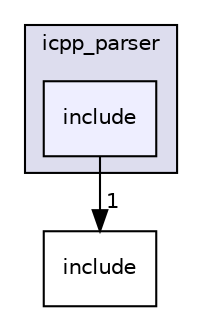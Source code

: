 digraph "include" {
  compound=true
  node [ fontsize="10", fontname="Helvetica"];
  edge [ labelfontsize="10", labelfontname="Helvetica"];
  subgraph clusterdir_9a09475e64ca178f832d9cd2d32ea8b5 {
    graph [ bgcolor="#ddddee", pencolor="black", label="icpp_parser" fontname="Helvetica", fontsize="10", URL="dir_9a09475e64ca178f832d9cd2d32ea8b5.html"]
  dir_fae64016134ea9038017243b29dce193 [shape=box, label="include", style="filled", fillcolor="#eeeeff", pencolor="black", URL="dir_fae64016134ea9038017243b29dce193.html"];
  }
  dir_d44c64559bbebec7f509842c48db8b23 [shape=box label="include" URL="dir_d44c64559bbebec7f509842c48db8b23.html"];
  dir_fae64016134ea9038017243b29dce193->dir_d44c64559bbebec7f509842c48db8b23 [headlabel="1", labeldistance=1.5 headhref="dir_000015_000017.html"];
}
